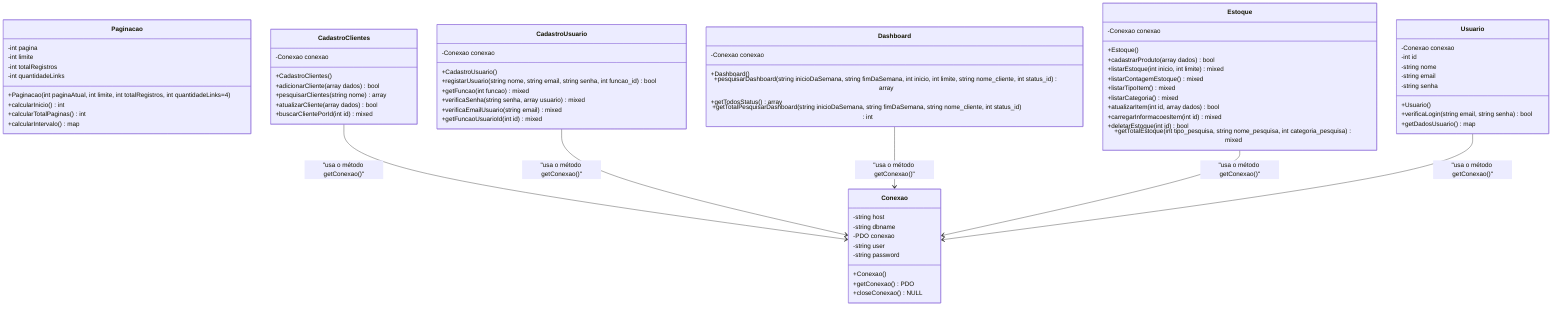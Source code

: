 classDiagram

    class Conexao {
        -string host
        -string dbname
        -PDO conexao
        -string user
        -string password
        +Conexao()
        +getConexao() PDO
        +closeConexao() NULL
    }

    class Paginacao {
        -int pagina
        -int limite
        -int totalRegistros
        -int quantidadeLinks
        +Paginacao(int paginaAtual, int limite, int totalRegistros, int quantidadeLinks=4)
        +calcularInicio() int
        +calcularTotalPaginas() int
        +calcularIntervalo() map
    }

    class CadastroClientes {
        -Conexao conexao
        +CadastroClientes()
        +adicionarCliente(array dados) bool
        +pesquisarClientes(string nome) array
        +atualizarCliente(array dados) bool
        +buscarClientePorId(int id) mixed
    }

    CadastroClientes --> Conexao : "usa o método getConexao()"

    class CadastroUsuario {
        -Conexao conexao
        +CadastroUsuario()
        +registarUsuario(string nome, string email, string senha, int funcao_id) bool
        +getFuncao(int funcao) mixed
        +verificaSenha(string senha, array usuario) mixed
        +verificaEmailUsuario(string email) mixed
        +getFuncaoUsuarioId(int id) mixed
    }

    CadastroUsuario --> Conexao : "usa o método getConexao()"

    class Dashboard {
        -Conexao conexao
        +Dashboard()
        +pesquisarDashboard(string inicioDaSemana, string fimDaSemana, int inicio, int limite, string nome_cliente, int status_id) array
        +getTodosStatus() array
        +getTotalPesquisarDashboard(string inicioDaSemana, string fimDaSemana, string nome_cliente, int status_id) int
    }

    Dashboard --> Conexao : "usa o método getConexao()"

    class Estoque {
        -Conexao conexao
        +Estoque()
        +cadastrarProduto(array dados) bool
        +listarEstoque(int inicio, int limite) mixed
        +listarContagemEstoque() mixed
        +listarTipoItem() mixed
        +listarCategoria() mixed
        +atualizarItem(int id, array dados) bool
        +carregarInformacoesItem(int id) mixed
        +deletarEstoque(int id) bool
        +getTotalEstoque(int tipo_pesquisa, string nome_pesquisa, int categoria_pesquisa) mixed
    }

    Estoque --> Conexao : "usa o método getConexao()"

    class Usuario {
        -Conexao conexao
        -int id
        -string nome
        -string email
        -string senha
        +Usuario()
        +verificaLogin(string email, string senha) bool
        +getDadosUsuario() map
    }

    Usuario --> Conexao : "usa o método getConexao()"